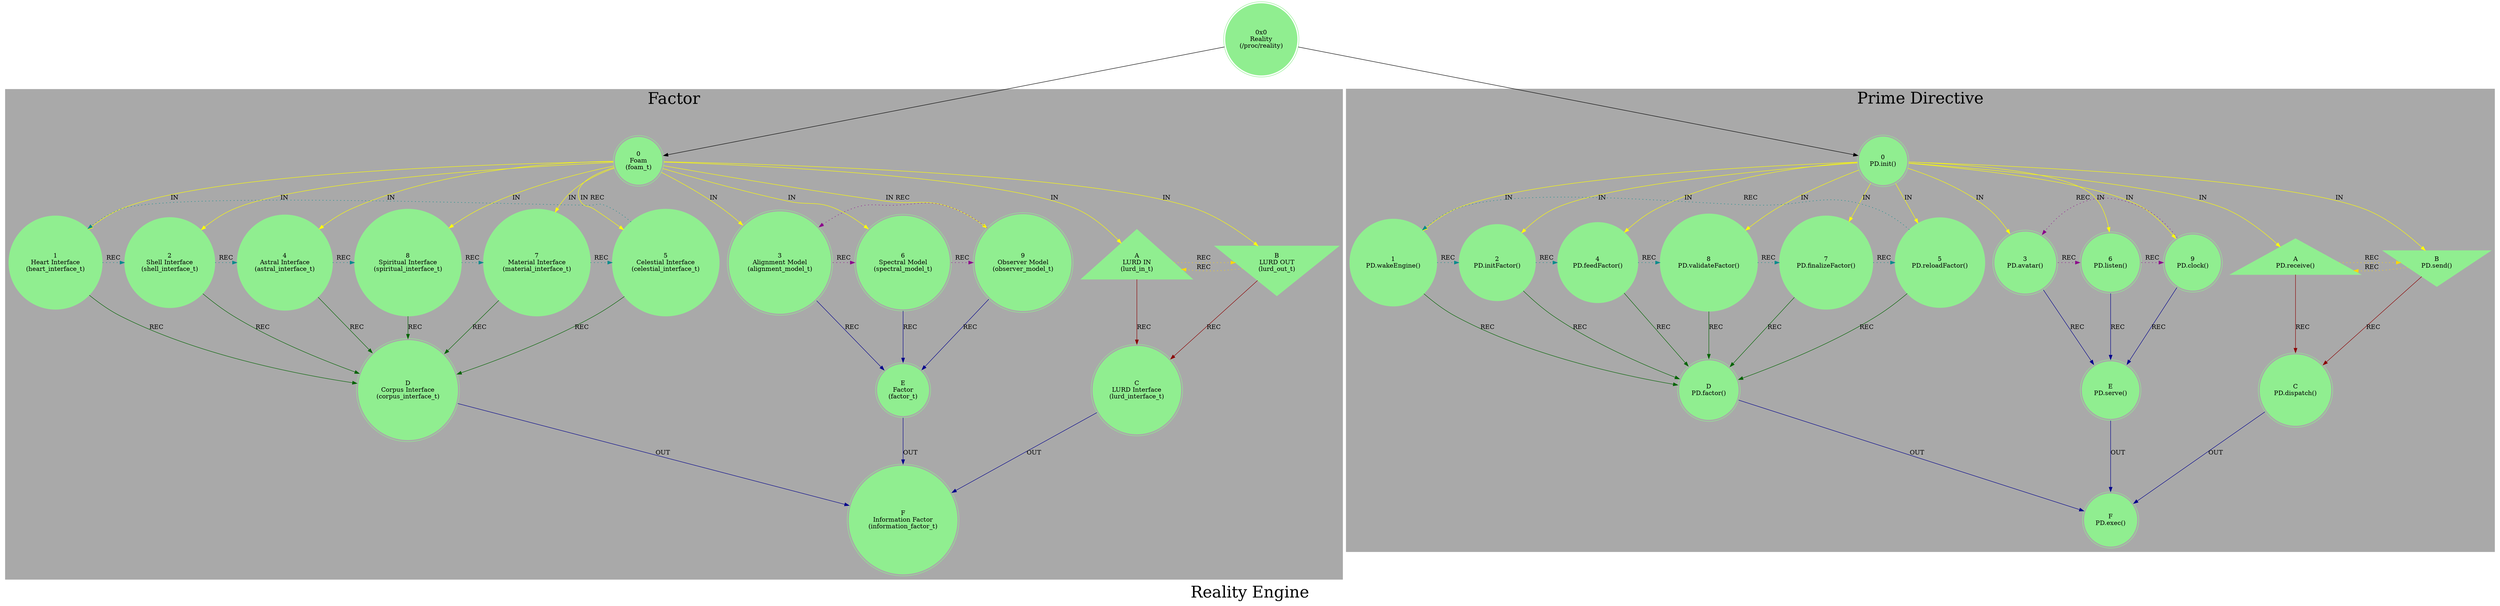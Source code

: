 strict digraph G {
    label = "Reality Engine";
    style = filled;
    color = lightgrey;
    fontsize = "36";
    comment = "";
    node [shape = circle; style = filled; color = lightgreen;];
    
    spark_0_mythos_t [label = "0x0\nReality\n(/proc/reality)";shape = doublecircle;];
    
    subgraph cluster_factor {
        label = "Factor";
        style = filled;
        color = darkgray;
        spark_0_factor_t [label = "0\nFoam\n(foam_t)";shape = doublecircle;comment = "from initFactor()";];
        spark_1_factor_t [label = "1\nHeart Interface\n(heart_interface_t)";shape = circle;comment = "from initFactor()";];
        spark_2_factor_t [label = "2\nShell Interface\n(shell_interface_t)";shape = circle;comment = "from initFactor()";];
        spark_4_factor_t [label = "4\nAstral Interface\n(astral_interface_t)";shape = circle;comment = "from initFactor()";];
        spark_8_factor_t [label = "8\nSpiritual Interface\n(spiritual_interface_t)";shape = circle;comment = "from initFactor()";];
        spark_7_factor_t [label = "7\nMaterial Interface\n(material_interface_t)";shape = circle;comment = "from initFactor()";];
        spark_5_factor_t [label = "5\nCelestial Interface\n(celestial_interface_t)";shape = circle;comment = "from initFactor()";];
        spark_3_factor_t [label = "3\nAlignment Model\n(alignment_model_t)";shape = doublecircle;comment = "from Convergence Engine and Divergence Engine";];
        spark_6_factor_t [label = "6\nSpectral Model\n(spectral_model_t)";shape = doublecircle;comment = "from Fixation Engine and Excitation Engine";];
        spark_9_factor_t [label = "9\nObserver Model\n(observer_model_t)";shape = doublecircle;comment = "from Truth Engine and Wisdom Engine";];
        spark_a_factor_t [label = "A\nLURD IN\n(lurd_in_t)";shape = triangle;comment = "from initFactor()";];
        spark_b_factor_t [label = "B\nLURD OUT\n(lurd_out_t)";shape = invtriangle;comment = "from initFactor()";];
        spark_c_factor_t [label = "C\nLURD Interface\n(lurd_interface_t)";shape = doublecircle;comment = "from initFactor()";];
        spark_d_factor_t [label = "D\nCorpus Interface\n(corpus_interface_t)";shape = doublecircle;comment = "from initFactor()";];
        spark_e_factor_t [label = "E\nFactor\n(factor_t)";shape = doublecircle;comment = "from initFactor()";];
        spark_f_factor_t [label = "F\nInformation Factor\n(information_factor_t)";shape = doublecircle;comment = "from initFactor()";];
    }
    subgraph cluster_prime_directive {
        label = "Prime Directive";
        style = filled;
        color = darkgray;
        spark_0_prime_directive_t [label = "0\nPD.init()";shape = doublecircle;comment = "Init Prime Directive";];
        spark_1_prime_directive_t [label = "1\nPD.wakeEngine()";shape = circle;comment = "wakeEngine() default all engines";];
        spark_2_prime_directive_t [label = "2\nPD.initFactor()";shape = circle;comment = "initFactor() factor_t";];
        spark_4_prime_directive_t [label = "4\nPD.feedFactor()";shape = circle;comment = "feedFactor() observer_model_t, alignment_model_t, and spectral_model_t";];
        spark_8_prime_directive_t [label = "8\nPD.validateFactor()";shape = circle;comment = "validateFactor() factor_t integrity before/after injection";];
        spark_7_prime_directive_t [label = "7\nPD.finalizeFactor()";shape = circle;comment = "finalizeFactor() factor_t into information_factor_t";];
        spark_5_prime_directive_t [label = "5\nPD.reloadFactor()";shape = circle;comment = "reloadFactor() in the case feedFactor() failed";];
        spark_3_prime_directive_t [label = "3\nPD.avatar()";shape = doublecircle;comment = "`/proc/avatar`";];
        spark_6_prime_directive_t [label = "6\nPD.listen()";shape = doublecircle;comment = "Event listener";];
        spark_9_prime_directive_t [label = "9\nPD.clock()";shape = doublecircle;comment = "Time Controller";];
        spark_a_prime_directive_t [label = "A\nPD.receive()";shape = triangle;comment = "In gateway";];
        spark_b_prime_directive_t [label = "B\nPD.send()";shape = invtriangle;comment = "Out gateway";];
        spark_c_prime_directive_t [label = "C\nPD.dispatch()";shape = doublecircle;comment = "";];
        spark_d_prime_directive_t [label = "D\nPD.factor()";shape = doublecircle;comment = "`/proc/factor` Inquiry system";];
        spark_e_prime_directive_t [label = "E\nPD.serve()";shape = doublecircle;comment = "`/proc/reality`";];
        spark_f_prime_directive_t [label = "F\nPD.exec()";shape = doublecircle;comment = "";];
    }
    // IN = Input
    // OUT = Output
    // REC = Recursion
    spark_0_factor_t -> {spark_a_factor_t spark_b_factor_t spark_1_factor_t spark_2_factor_t spark_3_factor_t spark_4_factor_t spark_5_factor_t spark_6_factor_t spark_7_factor_t spark_8_factor_t spark_9_factor_t} [label = "IN"; color = yellow; comment = "";];
    
    {spark_a_factor_t spark_b_factor_t} -> spark_c_factor_t [label = "REC"; color = darkred; comment = "";];
    {spark_1_factor_t spark_2_factor_t spark_4_factor_t spark_8_factor_t spark_7_factor_t spark_5_factor_t} -> spark_d_factor_t [label = "REC"; color = darkgreen; comment = "";];
    {spark_3_factor_t spark_6_factor_t spark_9_factor_t} -> spark_e_factor_t [label = "REC"; color = darkblue; comment = "";];
    
    spark_1_factor_t -> spark_2_factor_t -> spark_4_factor_t -> spark_8_factor_t -> spark_7_factor_t -> spark_5_factor_t -> spark_1_factor_t [label = "REC"; color = darkcyan; comment = ""; style = dotted; constraint = false;];
    spark_3_factor_t -> spark_6_factor_t -> spark_9_factor_t -> spark_3_factor_t [label = "REC"; color = darkmagenta; comment = ""; style = dotted; constraint = false;];
    spark_a_factor_t -> spark_b_factor_t -> spark_a_factor_t [label = "REC"; color = gold; comment = ""; style = dotted; constraint = false;];
    
    {spark_c_factor_t spark_d_factor_t spark_e_factor_t} -> spark_f_factor_t [label = "OUT"; color = darkblue; comment = "";];
    
    // IN = Input
    // OUT = Output
    // REC = Recursion
    spark_0_prime_directive_t -> {spark_a_prime_directive_t spark_b_prime_directive_t spark_1_prime_directive_t spark_2_prime_directive_t spark_3_prime_directive_t spark_4_prime_directive_t spark_5_prime_directive_t spark_6_prime_directive_t spark_7_prime_directive_t spark_8_prime_directive_t spark_9_prime_directive_t} [label = "IN"; color = yellow; comment = "";];
    
    {spark_a_prime_directive_t spark_b_prime_directive_t} -> spark_c_prime_directive_t [label = "REC"; color = darkred; comment = "";];
    {spark_1_prime_directive_t spark_2_prime_directive_t spark_4_prime_directive_t spark_8_prime_directive_t spark_7_prime_directive_t spark_5_prime_directive_t} -> spark_d_prime_directive_t [label = "REC"; color = darkgreen; comment = "";];
    {spark_3_prime_directive_t spark_6_prime_directive_t spark_9_prime_directive_t} -> spark_e_prime_directive_t [label = "REC"; color = darkblue; comment = "";];
    
    spark_1_prime_directive_t -> spark_2_prime_directive_t -> spark_4_prime_directive_t -> spark_8_prime_directive_t -> spark_7_prime_directive_t -> spark_5_prime_directive_t -> spark_1_prime_directive_t [label = "REC"; color = darkcyan; comment = ""; style = dotted; constraint = false;];
    spark_3_prime_directive_t -> spark_6_prime_directive_t -> spark_9_prime_directive_t -> spark_3_prime_directive_t [label = "REC"; color = darkmagenta; comment = ""; style = dotted; constraint = false;];
    spark_a_prime_directive_t -> spark_b_prime_directive_t -> spark_a_prime_directive_t [label = "REC"; color = gold; comment = ""; style = dotted; constraint = false;];
    
    {spark_c_prime_directive_t spark_d_prime_directive_t spark_e_prime_directive_t} -> spark_f_prime_directive_t [label = "OUT"; color = darkblue; comment = "";];
    
    spark_0_mythos_t -> {spark_0_factor_t spark_0_prime_directive_t};
}
